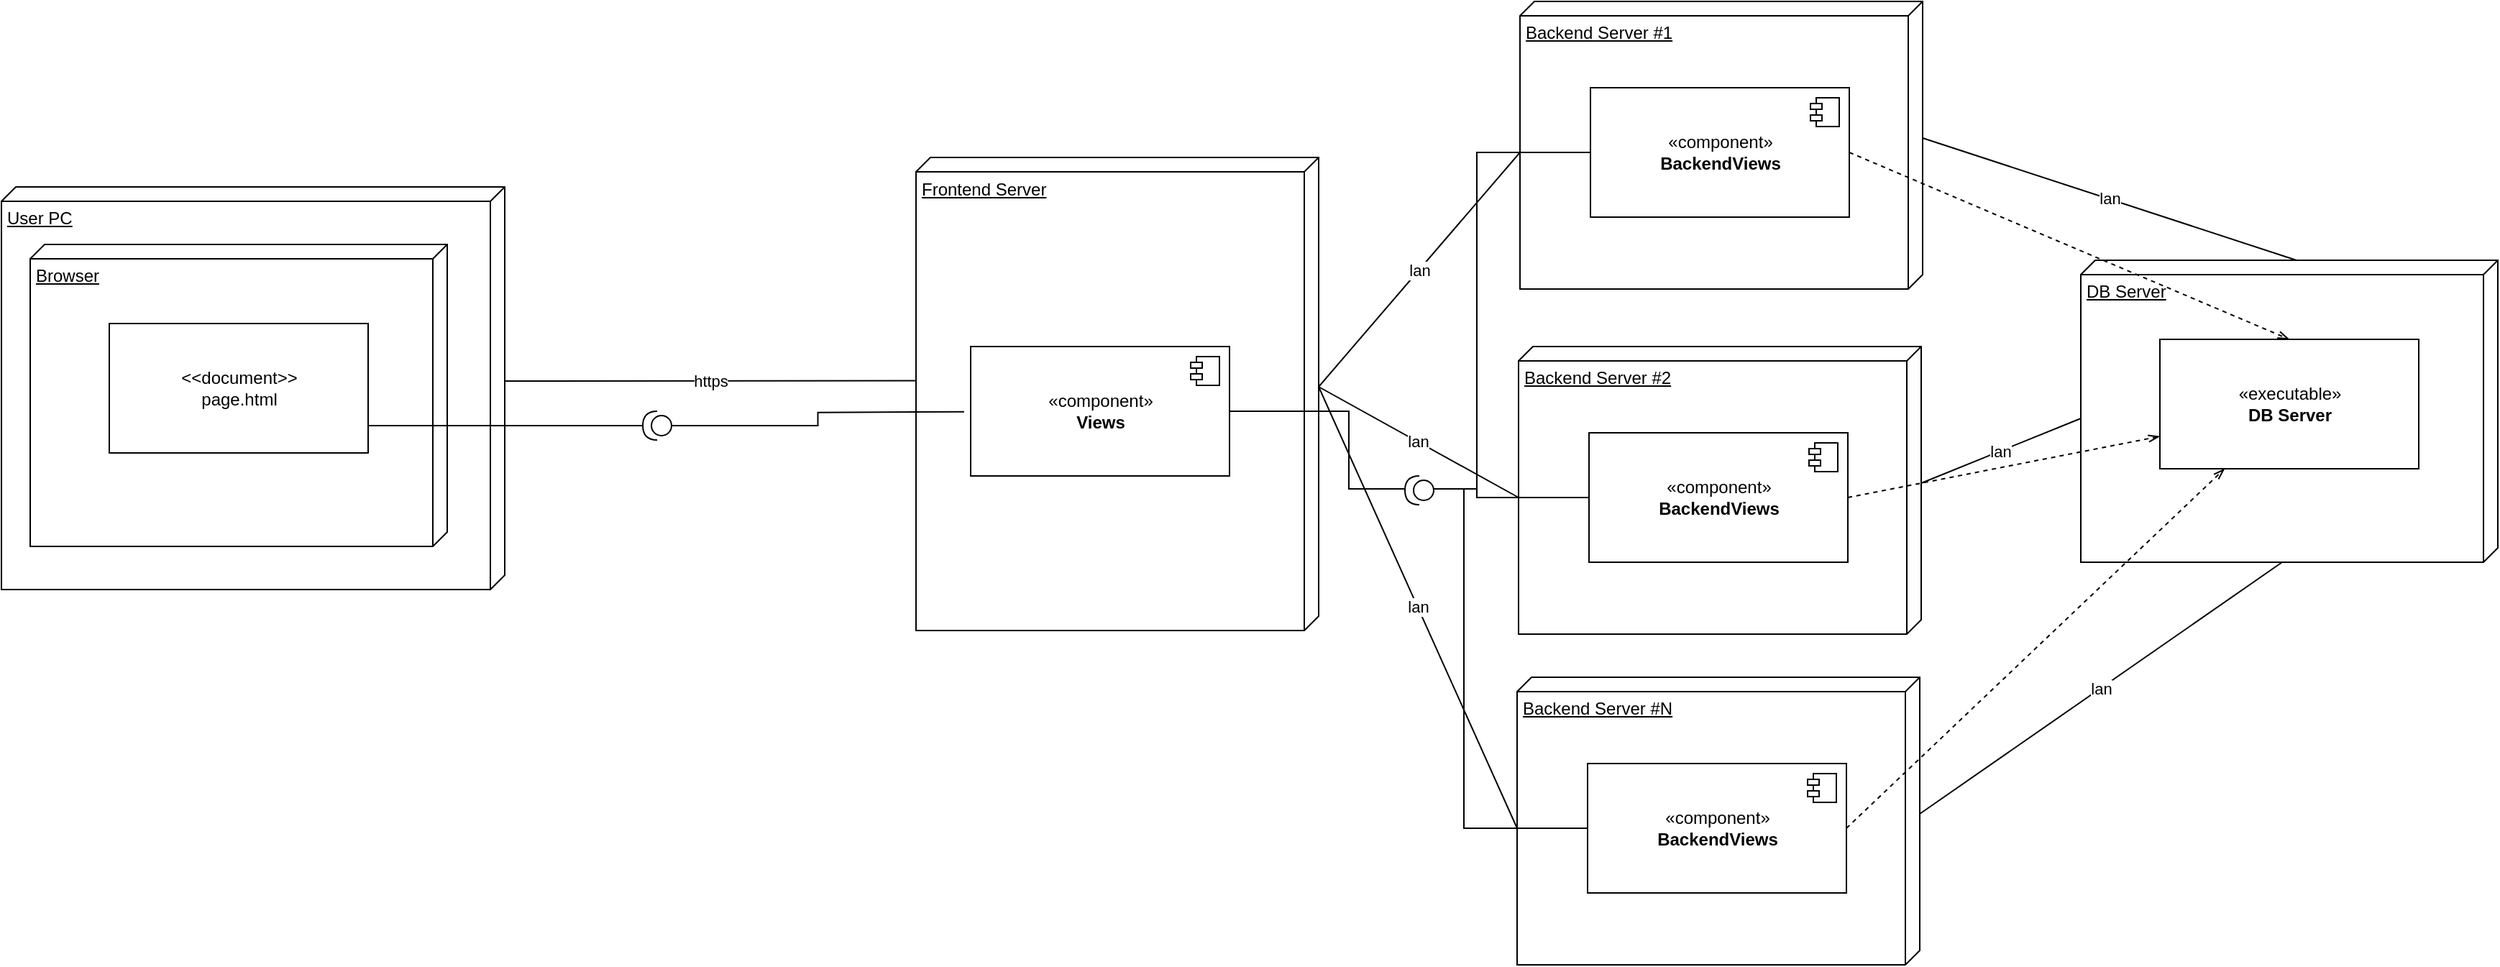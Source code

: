 <mxfile version="12.2.0" type="github" pages="1">
  <diagram name="Page-1" id="b5b7bab2-c9e2-2cf4-8b2a-24fd1a2a6d21">
    <mxGraphModel dx="2166" dy="887" grid="1" gridSize="10" guides="1" tooltips="1" connect="1" arrows="1" fold="1" page="1" pageScale="1" pageWidth="827" pageHeight="1169" background="#ffffff" math="0" shadow="0">
      <root>
        <mxCell id="0"/>
        <mxCell id="1" parent="0"/>
        <mxCell id="FcQ-0TDlwSZqqjdX01S9-16" value="Backend Server #1" style="verticalAlign=top;align=left;spacingTop=8;spacingLeft=2;spacingRight=12;shape=cube;size=10;direction=south;fontStyle=4;html=1;" parent="1" vertex="1">
          <mxGeometry x="880" y="290" width="280" height="200" as="geometry"/>
        </mxCell>
        <mxCell id="oKkt5P_t7uI-S61FeK80-1" value="User PC" style="verticalAlign=top;align=left;spacingTop=8;spacingLeft=2;spacingRight=12;shape=cube;size=10;direction=south;fontStyle=4;html=1;" parent="1" vertex="1">
          <mxGeometry x="-176" y="419" width="350" height="280" as="geometry"/>
        </mxCell>
        <mxCell id="oKkt5P_t7uI-S61FeK80-2" value="Frontend Server" style="verticalAlign=top;align=left;spacingTop=8;spacingLeft=2;spacingRight=12;shape=cube;size=10;direction=south;fontStyle=4;html=1;" parent="1" vertex="1">
          <mxGeometry x="460" y="398.5" width="280" height="329" as="geometry"/>
        </mxCell>
        <mxCell id="oKkt5P_t7uI-S61FeK80-3" value="Browser" style="verticalAlign=top;align=left;spacingTop=8;spacingLeft=2;spacingRight=12;shape=cube;size=10;direction=south;fontStyle=4;html=1;" parent="1" vertex="1">
          <mxGeometry x="-156" y="459" width="290" height="210" as="geometry"/>
        </mxCell>
        <mxCell id="oKkt5P_t7uI-S61FeK80-4" value="&amp;lt;&amp;lt;document&amp;gt;&amp;gt;&lt;br&gt;&lt;div&gt;page.html&lt;/div&gt;" style="html=1;" parent="1" vertex="1">
          <mxGeometry x="-101" y="514" width="180" height="90" as="geometry"/>
        </mxCell>
        <mxCell id="oKkt5P_t7uI-S61FeK80-5" value="" style="shape=component;jettyWidth=8;jettyHeight=4;strokeColor=none;" parent="oKkt5P_t7uI-S61FeK80-4" vertex="1">
          <mxGeometry x="1" width="20" height="20" relative="1" as="geometry">
            <mxPoint x="-27" y="7" as="offset"/>
          </mxGeometry>
        </mxCell>
        <mxCell id="oKkt5P_t7uI-S61FeK80-6" value="«component»&lt;br&gt;&lt;b&gt;Views&lt;br&gt;&lt;/b&gt;" style="html=1;" parent="1" vertex="1">
          <mxGeometry x="498" y="530" width="180" height="90" as="geometry"/>
        </mxCell>
        <mxCell id="oKkt5P_t7uI-S61FeK80-7" value="" style="shape=component;jettyWidth=8;jettyHeight=4;" parent="oKkt5P_t7uI-S61FeK80-6" vertex="1">
          <mxGeometry x="1" width="20" height="20" relative="1" as="geometry">
            <mxPoint x="-27" y="7" as="offset"/>
          </mxGeometry>
        </mxCell>
        <mxCell id="oKkt5P_t7uI-S61FeK80-39" value="DB Server" style="verticalAlign=top;align=left;spacingTop=8;spacingLeft=2;spacingRight=12;shape=cube;size=10;direction=south;fontStyle=4;html=1;" parent="1" vertex="1">
          <mxGeometry x="1270" y="470" width="290" height="210" as="geometry"/>
        </mxCell>
        <mxCell id="oKkt5P_t7uI-S61FeK80-40" value="&lt;div&gt;«executable»&lt;b&gt;&lt;br&gt;&lt;/b&gt;&lt;/div&gt;&lt;div&gt;&lt;b&gt;DB Server&lt;/b&gt;&lt;br&gt;&lt;/div&gt;" style="html=1;" parent="1" vertex="1">
          <mxGeometry x="1325" y="525" width="180" height="90" as="geometry"/>
        </mxCell>
        <mxCell id="oKkt5P_t7uI-S61FeK80-41" value="" style="shape=component;jettyWidth=8;jettyHeight=4;strokeColor=none;" parent="oKkt5P_t7uI-S61FeK80-40" vertex="1">
          <mxGeometry x="1" width="20" height="20" relative="1" as="geometry">
            <mxPoint x="-27" y="7" as="offset"/>
          </mxGeometry>
        </mxCell>
        <mxCell id="LJHxr9ehEPFVrnNPjgBW-7" style="edgeStyle=none;orthogonalLoop=1;jettySize=auto;html=1;exitX=1;exitY=0.5;exitDx=0;exitDy=0;entryX=0.5;entryY=0;entryDx=0;entryDy=0;dashed=1;endArrow=openThin;endFill=0;" edge="1" parent="1" source="oKkt5P_t7uI-S61FeK80-49" target="oKkt5P_t7uI-S61FeK80-40">
          <mxGeometry relative="1" as="geometry"/>
        </mxCell>
        <mxCell id="oKkt5P_t7uI-S61FeK80-49" value="&lt;div&gt;«component»&lt;/div&gt;&lt;div&gt;&lt;b&gt;BackendViews&lt;/b&gt;&lt;br&gt;&lt;/div&gt;" style="html=1;" parent="1" vertex="1">
          <mxGeometry x="929" y="350" width="180" height="90" as="geometry"/>
        </mxCell>
        <mxCell id="oKkt5P_t7uI-S61FeK80-50" value="" style="shape=component;jettyWidth=8;jettyHeight=4;" parent="oKkt5P_t7uI-S61FeK80-49" vertex="1">
          <mxGeometry x="1" width="20" height="20" relative="1" as="geometry">
            <mxPoint x="-27" y="7" as="offset"/>
          </mxGeometry>
        </mxCell>
        <mxCell id="FcQ-0TDlwSZqqjdX01S9-1" value="https" style="endArrow=none;html=1;entryX=0;entryY=0;entryDx=135;entryDy=0;entryPerimeter=0;exitX=0.472;exitY=1.002;exitDx=0;exitDy=0;exitPerimeter=0;" parent="1" source="oKkt5P_t7uI-S61FeK80-2" target="oKkt5P_t7uI-S61FeK80-1" edge="1">
          <mxGeometry width="50" height="50" relative="1" as="geometry">
            <mxPoint x="225" y="810" as="sourcePoint"/>
            <mxPoint x="275" y="760" as="targetPoint"/>
          </mxGeometry>
        </mxCell>
        <mxCell id="FcQ-0TDlwSZqqjdX01S9-63" style="edgeStyle=orthogonalEdgeStyle;rounded=0;orthogonalLoop=1;jettySize=auto;html=1;exitX=1;exitY=0.5;exitDx=0;exitDy=0;exitPerimeter=0;endArrow=none;endFill=0;entryX=1;entryY=0.5;entryDx=0;entryDy=0;" parent="1" source="FcQ-0TDlwSZqqjdX01S9-49" target="oKkt5P_t7uI-S61FeK80-4" edge="1">
          <mxGeometry relative="1" as="geometry">
            <Array as="points">
              <mxPoint x="79" y="585"/>
            </Array>
          </mxGeometry>
        </mxCell>
        <mxCell id="FcQ-0TDlwSZqqjdX01S9-64" style="edgeStyle=orthogonalEdgeStyle;rounded=0;orthogonalLoop=1;jettySize=auto;html=1;exitX=0;exitY=0.5;exitDx=0;exitDy=0;exitPerimeter=0;entryX=0;entryY=0.5;entryDx=0;entryDy=0;endArrow=none;endFill=0;" parent="1" source="FcQ-0TDlwSZqqjdX01S9-49" edge="1">
          <mxGeometry relative="1" as="geometry">
            <mxPoint x="493.471" y="575.353" as="targetPoint"/>
          </mxGeometry>
        </mxCell>
        <mxCell id="FcQ-0TDlwSZqqjdX01S9-49" value="" style="shape=providedRequiredInterface;html=1;verticalLabelPosition=bottom;rotation=-180;" parent="1" vertex="1">
          <mxGeometry x="270" y="575" width="20" height="20" as="geometry"/>
        </mxCell>
        <mxCell id="FcQ-0TDlwSZqqjdX01S9-102" value="Backend Server #2" style="verticalAlign=top;align=left;spacingTop=8;spacingLeft=2;spacingRight=12;shape=cube;size=10;direction=south;fontStyle=4;html=1;" parent="1" vertex="1">
          <mxGeometry x="879" y="530" width="280" height="200" as="geometry"/>
        </mxCell>
        <mxCell id="FcQ-0TDlwSZqqjdX01S9-120" style="edgeStyle=orthogonalEdgeStyle;rounded=0;orthogonalLoop=1;jettySize=auto;html=1;exitX=0;exitY=0.5;exitDx=0;exitDy=0;entryX=0;entryY=0.5;entryDx=0;entryDy=0;entryPerimeter=0;endArrow=none;endFill=0;" parent="1" source="FcQ-0TDlwSZqqjdX01S9-103" target="FcQ-0TDlwSZqqjdX01S9-115" edge="1">
          <mxGeometry relative="1" as="geometry">
            <Array as="points">
              <mxPoint x="850" y="635"/>
              <mxPoint x="850" y="629"/>
            </Array>
          </mxGeometry>
        </mxCell>
        <mxCell id="LJHxr9ehEPFVrnNPjgBW-6" style="edgeStyle=none;orthogonalLoop=1;jettySize=auto;html=1;exitX=1;exitY=0.5;exitDx=0;exitDy=0;entryX=0;entryY=0.75;entryDx=0;entryDy=0;dashed=1;endArrow=openThin;endFill=0;" edge="1" parent="1" source="FcQ-0TDlwSZqqjdX01S9-103" target="oKkt5P_t7uI-S61FeK80-40">
          <mxGeometry relative="1" as="geometry"/>
        </mxCell>
        <mxCell id="FcQ-0TDlwSZqqjdX01S9-103" value="&lt;div&gt;«component»&lt;/div&gt;&lt;div&gt;&lt;b&gt;BackendViews&lt;/b&gt;&lt;br&gt;&lt;/div&gt;" style="html=1;" parent="1" vertex="1">
          <mxGeometry x="928" y="590" width="180" height="90" as="geometry"/>
        </mxCell>
        <mxCell id="FcQ-0TDlwSZqqjdX01S9-104" value="" style="shape=component;jettyWidth=8;jettyHeight=4;" parent="FcQ-0TDlwSZqqjdX01S9-103" vertex="1">
          <mxGeometry x="1" width="20" height="20" relative="1" as="geometry">
            <mxPoint x="-27" y="7" as="offset"/>
          </mxGeometry>
        </mxCell>
        <mxCell id="FcQ-0TDlwSZqqjdX01S9-105" value="Backend Server #N" style="verticalAlign=top;align=left;spacingTop=8;spacingLeft=2;spacingRight=12;shape=cube;size=10;direction=south;fontStyle=4;html=1;" parent="1" vertex="1">
          <mxGeometry x="878" y="760" width="280" height="200" as="geometry"/>
        </mxCell>
        <mxCell id="FcQ-0TDlwSZqqjdX01S9-119" style="edgeStyle=orthogonalEdgeStyle;rounded=0;orthogonalLoop=1;jettySize=auto;html=1;exitX=0;exitY=0.5;exitDx=0;exitDy=0;entryX=0;entryY=0.5;entryDx=0;entryDy=0;entryPerimeter=0;endArrow=none;endFill=0;" parent="1" source="FcQ-0TDlwSZqqjdX01S9-106" target="FcQ-0TDlwSZqqjdX01S9-115" edge="1">
          <mxGeometry relative="1" as="geometry">
            <Array as="points">
              <mxPoint x="841" y="865"/>
              <mxPoint x="841" y="629"/>
            </Array>
          </mxGeometry>
        </mxCell>
        <mxCell id="LJHxr9ehEPFVrnNPjgBW-5" style="edgeStyle=none;orthogonalLoop=1;jettySize=auto;html=1;exitX=1;exitY=0.5;exitDx=0;exitDy=0;entryX=0.25;entryY=1;entryDx=0;entryDy=0;dashed=1;endArrow=openThin;endFill=0;" edge="1" parent="1" source="FcQ-0TDlwSZqqjdX01S9-106" target="oKkt5P_t7uI-S61FeK80-40">
          <mxGeometry relative="1" as="geometry"/>
        </mxCell>
        <mxCell id="FcQ-0TDlwSZqqjdX01S9-106" value="&lt;div&gt;«component»&lt;/div&gt;&lt;div&gt;&lt;b&gt;BackendViews&lt;/b&gt;&lt;br&gt;&lt;/div&gt;" style="html=1;" parent="1" vertex="1">
          <mxGeometry x="927" y="820" width="180" height="90" as="geometry"/>
        </mxCell>
        <mxCell id="FcQ-0TDlwSZqqjdX01S9-107" value="" style="shape=component;jettyWidth=8;jettyHeight=4;" parent="FcQ-0TDlwSZqqjdX01S9-106" vertex="1">
          <mxGeometry x="1" width="20" height="20" relative="1" as="geometry">
            <mxPoint x="-27" y="7" as="offset"/>
          </mxGeometry>
        </mxCell>
        <mxCell id="FcQ-0TDlwSZqqjdX01S9-108" value="lan" style="endArrow=none;html=1;entryX=0;entryY=0;entryDx=159.5;entryDy=0;entryPerimeter=0;exitX=0;exitY=0;exitDx=105;exitDy=280;exitPerimeter=0;" parent="1" source="FcQ-0TDlwSZqqjdX01S9-16" target="oKkt5P_t7uI-S61FeK80-2" edge="1">
          <mxGeometry width="50" height="50" relative="1" as="geometry">
            <mxPoint x="615.44" y="259.788" as="sourcePoint"/>
            <mxPoint x="330" y="260" as="targetPoint"/>
          </mxGeometry>
        </mxCell>
        <mxCell id="FcQ-0TDlwSZqqjdX01S9-109" value="lan" style="endArrow=none;html=1;entryX=0;entryY=0;entryDx=159.5;entryDy=0;entryPerimeter=0;exitX=0;exitY=0;exitDx=105;exitDy=280;exitPerimeter=0;" parent="1" source="FcQ-0TDlwSZqqjdX01S9-102" target="oKkt5P_t7uI-S61FeK80-2" edge="1">
          <mxGeometry width="50" height="50" relative="1" as="geometry">
            <mxPoint x="890.0" y="405" as="sourcePoint"/>
            <mxPoint x="750.0" y="568" as="targetPoint"/>
          </mxGeometry>
        </mxCell>
        <mxCell id="FcQ-0TDlwSZqqjdX01S9-110" value="lan" style="endArrow=none;html=1;entryX=0;entryY=0;entryDx=159.5;entryDy=0;entryPerimeter=0;exitX=0;exitY=0;exitDx=105;exitDy=280;exitPerimeter=0;" parent="1" source="FcQ-0TDlwSZqqjdX01S9-105" target="oKkt5P_t7uI-S61FeK80-2" edge="1">
          <mxGeometry width="50" height="50" relative="1" as="geometry">
            <mxPoint x="889" y="645" as="sourcePoint"/>
            <mxPoint x="750.0" y="568" as="targetPoint"/>
          </mxGeometry>
        </mxCell>
        <mxCell id="FcQ-0TDlwSZqqjdX01S9-111" value="lan" style="endArrow=none;html=1;entryX=0;entryY=0;entryDx=95;entryDy=0;entryPerimeter=0;exitX=0;exitY=0;exitDx=210;exitDy=150;exitPerimeter=0;" parent="1" source="oKkt5P_t7uI-S61FeK80-39" target="FcQ-0TDlwSZqqjdX01S9-105" edge="1">
          <mxGeometry width="50" height="50" relative="1" as="geometry">
            <mxPoint x="888" y="875" as="sourcePoint"/>
            <mxPoint x="750.0" y="568" as="targetPoint"/>
          </mxGeometry>
        </mxCell>
        <mxCell id="FcQ-0TDlwSZqqjdX01S9-112" value="lan" style="endArrow=none;html=1;entryX=0;entryY=0;entryDx=95;entryDy=0;entryPerimeter=0;exitX=0;exitY=0;exitDx=110;exitDy=290;exitPerimeter=0;" parent="1" source="oKkt5P_t7uI-S61FeK80-39" target="FcQ-0TDlwSZqqjdX01S9-102" edge="1">
          <mxGeometry width="50" height="50" relative="1" as="geometry">
            <mxPoint x="1420" y="690" as="sourcePoint"/>
            <mxPoint x="1168" y="865" as="targetPoint"/>
          </mxGeometry>
        </mxCell>
        <mxCell id="FcQ-0TDlwSZqqjdX01S9-113" value="lan" style="endArrow=none;html=1;entryX=0;entryY=0;entryDx=95;entryDy=0;entryPerimeter=0;exitX=0;exitY=0;exitDx=0;exitDy=140;exitPerimeter=0;" parent="1" source="oKkt5P_t7uI-S61FeK80-39" target="FcQ-0TDlwSZqqjdX01S9-16" edge="1">
          <mxGeometry width="50" height="50" relative="1" as="geometry">
            <mxPoint x="1280" y="590" as="sourcePoint"/>
            <mxPoint x="1169" y="635" as="targetPoint"/>
          </mxGeometry>
        </mxCell>
        <mxCell id="FcQ-0TDlwSZqqjdX01S9-121" style="edgeStyle=orthogonalEdgeStyle;rounded=0;orthogonalLoop=1;jettySize=auto;html=1;exitX=0;exitY=0.5;exitDx=0;exitDy=0;exitPerimeter=0;entryX=0;entryY=0.5;entryDx=0;entryDy=0;endArrow=none;endFill=0;" parent="1" source="FcQ-0TDlwSZqqjdX01S9-115" target="oKkt5P_t7uI-S61FeK80-49" edge="1">
          <mxGeometry relative="1" as="geometry">
            <Array as="points">
              <mxPoint x="850" y="629"/>
              <mxPoint x="850" y="395"/>
            </Array>
          </mxGeometry>
        </mxCell>
        <mxCell id="FcQ-0TDlwSZqqjdX01S9-122" style="edgeStyle=orthogonalEdgeStyle;rounded=0;orthogonalLoop=1;jettySize=auto;html=1;exitX=1;exitY=0.5;exitDx=0;exitDy=0;exitPerimeter=0;entryX=1;entryY=0.5;entryDx=0;entryDy=0;endArrow=none;endFill=0;" parent="1" source="FcQ-0TDlwSZqqjdX01S9-115" target="oKkt5P_t7uI-S61FeK80-6" edge="1">
          <mxGeometry relative="1" as="geometry">
            <Array as="points">
              <mxPoint x="761" y="629"/>
              <mxPoint x="761" y="575"/>
            </Array>
          </mxGeometry>
        </mxCell>
        <mxCell id="FcQ-0TDlwSZqqjdX01S9-115" value="" style="shape=providedRequiredInterface;html=1;verticalLabelPosition=bottom;rotation=-180;" parent="1" vertex="1">
          <mxGeometry x="800" y="620" width="20" height="20" as="geometry"/>
        </mxCell>
      </root>
    </mxGraphModel>
  </diagram>
</mxfile>
